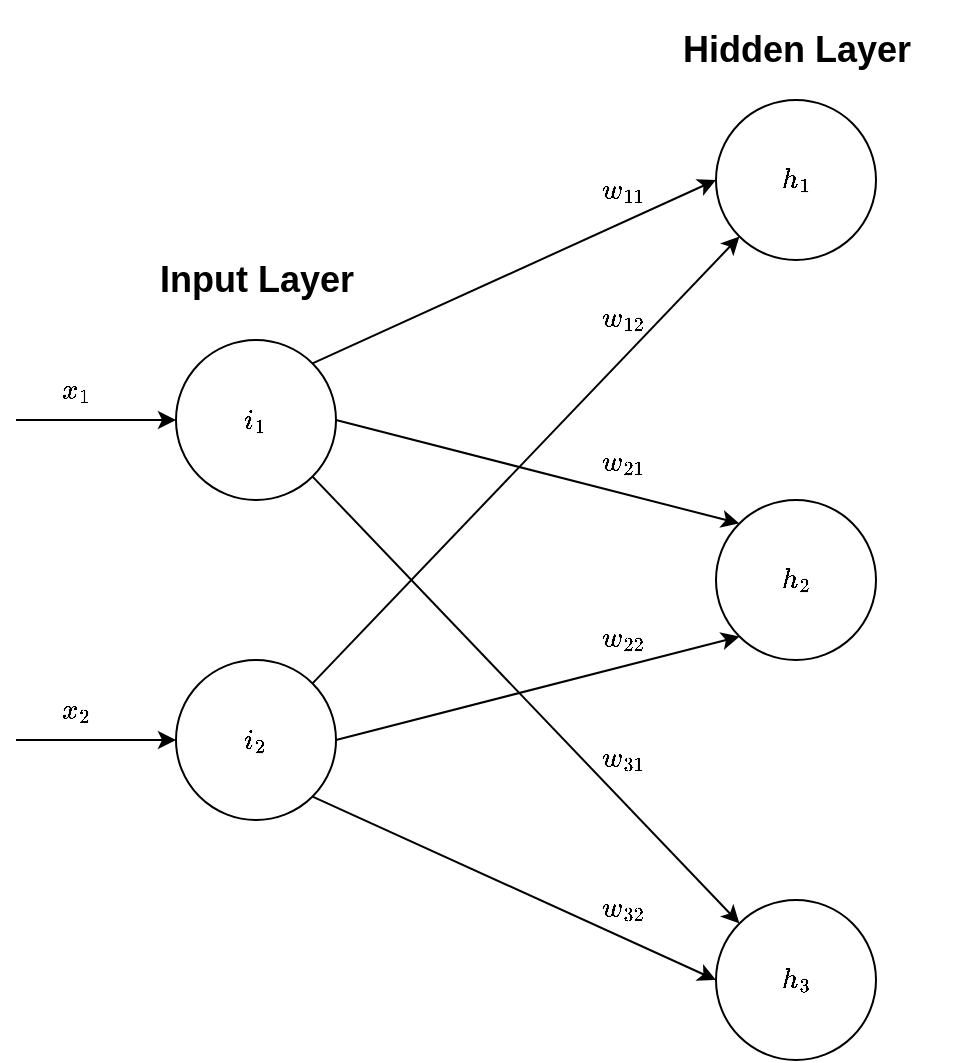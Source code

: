 <mxfile version="20.5.1" type="github">
  <diagram id="Rop7i6dLNeZgeTof43fC" name="Seite-1">
    <mxGraphModel dx="1896" dy="1737" grid="1" gridSize="10" guides="1" tooltips="1" connect="1" arrows="1" fold="1" page="1" pageScale="1" pageWidth="827" pageHeight="1169" math="1" shadow="0">
      <root>
        <mxCell id="0" />
        <mxCell id="1" parent="0" />
        <mxCell id="P1NWaYyS0jE01K3hE17n-1" value="$$i_1$$" style="ellipse;whiteSpace=wrap;html=1;aspect=fixed;" parent="1" vertex="1">
          <mxGeometry x="80" y="160" width="80" height="80" as="geometry" />
        </mxCell>
        <mxCell id="P1NWaYyS0jE01K3hE17n-2" value="$$i_2$$" style="ellipse;whiteSpace=wrap;html=1;aspect=fixed;" parent="1" vertex="1">
          <mxGeometry x="80" y="320" width="80" height="80" as="geometry" />
        </mxCell>
        <mxCell id="P1NWaYyS0jE01K3hE17n-4" value="$$h_1$$" style="ellipse;whiteSpace=wrap;html=1;aspect=fixed;" parent="1" vertex="1">
          <mxGeometry x="350" y="40" width="80" height="80" as="geometry" />
        </mxCell>
        <mxCell id="P1NWaYyS0jE01K3hE17n-5" value="$$h_2$$" style="ellipse;whiteSpace=wrap;html=1;aspect=fixed;" parent="1" vertex="1">
          <mxGeometry x="350" y="240" width="80" height="80" as="geometry" />
        </mxCell>
        <mxCell id="P1NWaYyS0jE01K3hE17n-6" value="$$h_3$$" style="ellipse;whiteSpace=wrap;html=1;aspect=fixed;" parent="1" vertex="1">
          <mxGeometry x="350" y="440" width="80" height="80" as="geometry" />
        </mxCell>
        <mxCell id="P1NWaYyS0jE01K3hE17n-7" value="" style="endArrow=classic;html=1;rounded=0;exitX=1;exitY=0;exitDx=0;exitDy=0;entryX=0;entryY=0.5;entryDx=0;entryDy=0;" parent="1" source="P1NWaYyS0jE01K3hE17n-1" target="P1NWaYyS0jE01K3hE17n-4" edge="1">
          <mxGeometry width="50" height="50" relative="1" as="geometry">
            <mxPoint x="390" y="450" as="sourcePoint" />
            <mxPoint x="440" y="400" as="targetPoint" />
          </mxGeometry>
        </mxCell>
        <mxCell id="P1NWaYyS0jE01K3hE17n-8" value="" style="endArrow=classic;html=1;rounded=0;exitX=1;exitY=0.5;exitDx=0;exitDy=0;entryX=0;entryY=0;entryDx=0;entryDy=0;" parent="1" source="P1NWaYyS0jE01K3hE17n-1" target="P1NWaYyS0jE01K3hE17n-5" edge="1">
          <mxGeometry width="50" height="50" relative="1" as="geometry">
            <mxPoint x="390" y="450" as="sourcePoint" />
            <mxPoint x="440" y="400" as="targetPoint" />
          </mxGeometry>
        </mxCell>
        <mxCell id="P1NWaYyS0jE01K3hE17n-9" value="" style="endArrow=classic;html=1;rounded=0;exitX=1;exitY=1;exitDx=0;exitDy=0;entryX=0;entryY=0;entryDx=0;entryDy=0;" parent="1" source="P1NWaYyS0jE01K3hE17n-1" target="P1NWaYyS0jE01K3hE17n-6" edge="1">
          <mxGeometry width="50" height="50" relative="1" as="geometry">
            <mxPoint x="390" y="450" as="sourcePoint" />
            <mxPoint x="440" y="400" as="targetPoint" />
          </mxGeometry>
        </mxCell>
        <mxCell id="P1NWaYyS0jE01K3hE17n-10" value="" style="endArrow=classic;html=1;rounded=0;exitX=1;exitY=0;exitDx=0;exitDy=0;entryX=0;entryY=1;entryDx=0;entryDy=0;" parent="1" source="P1NWaYyS0jE01K3hE17n-2" target="P1NWaYyS0jE01K3hE17n-4" edge="1">
          <mxGeometry width="50" height="50" relative="1" as="geometry">
            <mxPoint x="390" y="450" as="sourcePoint" />
            <mxPoint x="440" y="400" as="targetPoint" />
          </mxGeometry>
        </mxCell>
        <mxCell id="P1NWaYyS0jE01K3hE17n-11" value="" style="endArrow=classic;html=1;rounded=0;exitX=1;exitY=0.5;exitDx=0;exitDy=0;entryX=0;entryY=1;entryDx=0;entryDy=0;" parent="1" source="P1NWaYyS0jE01K3hE17n-2" target="P1NWaYyS0jE01K3hE17n-5" edge="1">
          <mxGeometry width="50" height="50" relative="1" as="geometry">
            <mxPoint x="390" y="450" as="sourcePoint" />
            <mxPoint x="440" y="400" as="targetPoint" />
          </mxGeometry>
        </mxCell>
        <mxCell id="P1NWaYyS0jE01K3hE17n-12" value="" style="endArrow=classic;html=1;rounded=0;exitX=1;exitY=1;exitDx=0;exitDy=0;entryX=0;entryY=0.5;entryDx=0;entryDy=0;" parent="1" source="P1NWaYyS0jE01K3hE17n-2" target="P1NWaYyS0jE01K3hE17n-6" edge="1">
          <mxGeometry width="50" height="50" relative="1" as="geometry">
            <mxPoint x="390" y="450" as="sourcePoint" />
            <mxPoint x="440" y="400" as="targetPoint" />
          </mxGeometry>
        </mxCell>
        <mxCell id="P1NWaYyS0jE01K3hE17n-13" value="" style="endArrow=classic;html=1;rounded=0;" parent="1" edge="1">
          <mxGeometry width="50" height="50" relative="1" as="geometry">
            <mxPoint y="360" as="sourcePoint" />
            <mxPoint x="80" y="360" as="targetPoint" />
          </mxGeometry>
        </mxCell>
        <mxCell id="P1NWaYyS0jE01K3hE17n-14" value="" style="endArrow=classic;html=1;rounded=0;entryX=0;entryY=0.5;entryDx=0;entryDy=0;" parent="1" target="P1NWaYyS0jE01K3hE17n-1" edge="1">
          <mxGeometry width="50" height="50" relative="1" as="geometry">
            <mxPoint y="200" as="sourcePoint" />
            <mxPoint x="440" y="400" as="targetPoint" />
          </mxGeometry>
        </mxCell>
        <mxCell id="P1NWaYyS0jE01K3hE17n-15" value="&lt;b&gt;&lt;font style=&quot;font-size: 18px;&quot;&gt;Input Layer&lt;/font&gt;&lt;/b&gt;" style="text;html=1;strokeColor=none;fillColor=none;align=center;verticalAlign=middle;whiteSpace=wrap;rounded=0;" parent="1" vertex="1">
          <mxGeometry x="62.5" y="105" width="115" height="50" as="geometry" />
        </mxCell>
        <mxCell id="P1NWaYyS0jE01K3hE17n-16" value="&lt;b&gt;&lt;font style=&quot;font-size: 18px;&quot;&gt;Hidden Layer&lt;/font&gt;&lt;/b&gt;" style="text;html=1;strokeColor=none;fillColor=none;align=center;verticalAlign=middle;whiteSpace=wrap;rounded=0;" parent="1" vertex="1">
          <mxGeometry x="308.75" y="-10" width="162.5" height="50" as="geometry" />
        </mxCell>
        <mxCell id="P1NWaYyS0jE01K3hE17n-17" value="$$x_1$$" style="text;html=1;strokeColor=none;fillColor=none;align=center;verticalAlign=middle;whiteSpace=wrap;rounded=0;" parent="1" vertex="1">
          <mxGeometry y="170" width="60" height="30" as="geometry" />
        </mxCell>
        <mxCell id="P1NWaYyS0jE01K3hE17n-18" value="$$x_2$$" style="text;html=1;strokeColor=none;fillColor=none;align=center;verticalAlign=middle;whiteSpace=wrap;rounded=0;" parent="1" vertex="1">
          <mxGeometry y="330" width="60" height="30" as="geometry" />
        </mxCell>
        <mxCell id="P1NWaYyS0jE01K3hE17n-19" value="$$w_{11}$$" style="text;html=1;strokeColor=none;fillColor=none;align=center;verticalAlign=middle;whiteSpace=wrap;rounded=0;" parent="1" vertex="1">
          <mxGeometry x="274" y="70" width="60" height="30" as="geometry" />
        </mxCell>
        <mxCell id="P1NWaYyS0jE01K3hE17n-21" value="$$w_{21}$$" style="text;html=1;strokeColor=none;fillColor=none;align=center;verticalAlign=middle;whiteSpace=wrap;rounded=0;" parent="1" vertex="1">
          <mxGeometry x="274" y="206" width="60" height="30" as="geometry" />
        </mxCell>
        <mxCell id="P1NWaYyS0jE01K3hE17n-22" value="$$w_{31}$$" style="text;html=1;strokeColor=none;fillColor=none;align=center;verticalAlign=middle;whiteSpace=wrap;rounded=0;" parent="1" vertex="1">
          <mxGeometry x="274" y="354" width="60" height="30" as="geometry" />
        </mxCell>
        <mxCell id="P1NWaYyS0jE01K3hE17n-23" value="$$w_{12}$$" style="text;html=1;strokeColor=none;fillColor=none;align=center;verticalAlign=middle;whiteSpace=wrap;rounded=0;" parent="1" vertex="1">
          <mxGeometry x="274" y="134" width="60" height="30" as="geometry" />
        </mxCell>
        <mxCell id="P1NWaYyS0jE01K3hE17n-24" value="$$w_{22}$$" style="text;html=1;strokeColor=none;fillColor=none;align=center;verticalAlign=middle;whiteSpace=wrap;rounded=0;" parent="1" vertex="1">
          <mxGeometry x="274" y="294" width="60" height="30" as="geometry" />
        </mxCell>
        <mxCell id="P1NWaYyS0jE01K3hE17n-25" value="$$w_{32}$$" style="text;html=1;strokeColor=none;fillColor=none;align=center;verticalAlign=middle;whiteSpace=wrap;rounded=0;" parent="1" vertex="1">
          <mxGeometry x="274" y="429" width="60" height="30" as="geometry" />
        </mxCell>
      </root>
    </mxGraphModel>
  </diagram>
</mxfile>
